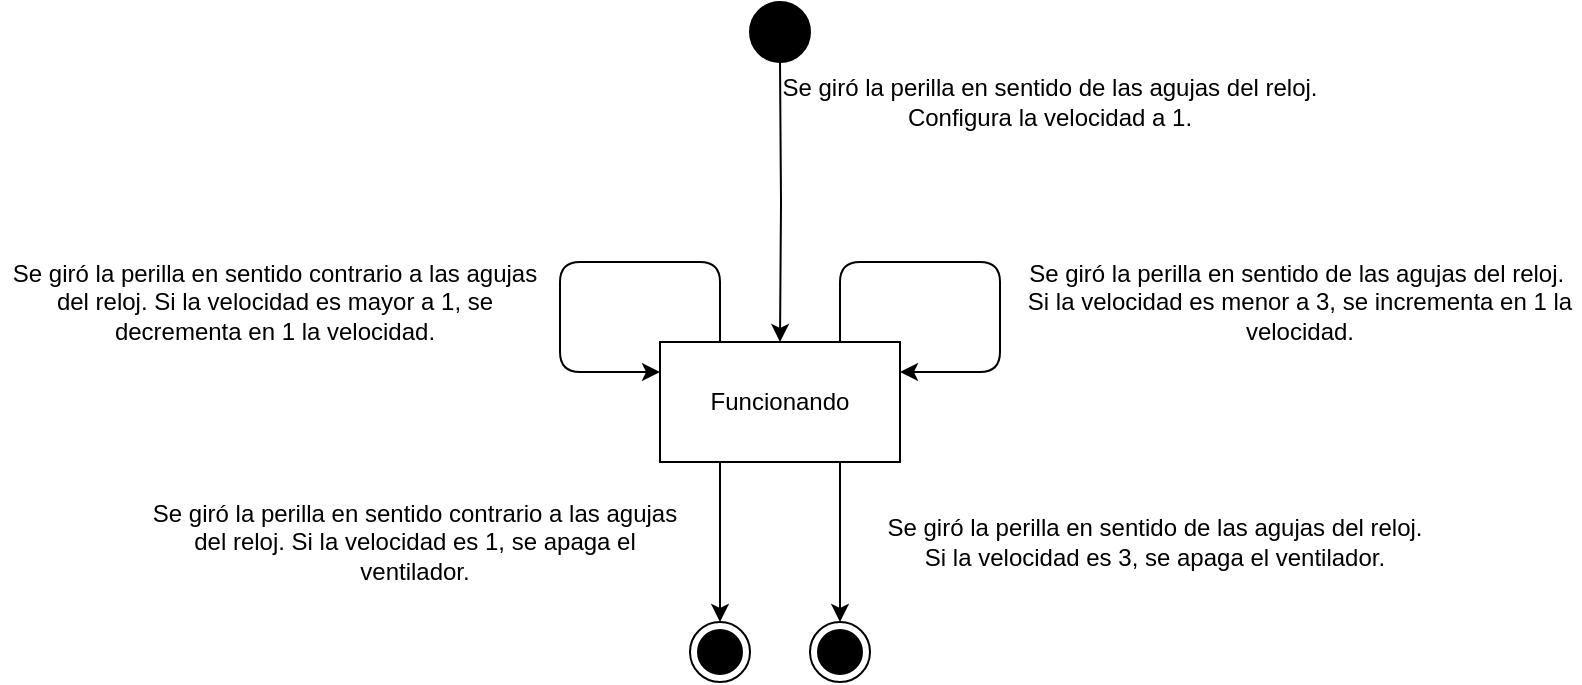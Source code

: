 <mxfile version="13.8.2" type="github"><diagram id="PIzbi1Ku2-LlrCzb-jKd" name="Página-1"><mxGraphModel dx="1069" dy="378" grid="1" gridSize="10" guides="1" tooltips="1" connect="1" arrows="1" fold="1" page="1" pageScale="1" pageWidth="827" pageHeight="1169" math="0" shadow="0"><root><mxCell id="0"/><mxCell id="1" parent="0"/><mxCell id="EmNccm_2s9vWVAfV_bQe-1" value="Funcionando" style="rounded=0;whiteSpace=wrap;html=1;" vertex="1" parent="1"><mxGeometry x="340" y="220" width="120" height="60" as="geometry"/></mxCell><mxCell id="EmNccm_2s9vWVAfV_bQe-3" value="" style="edgeStyle=orthogonalEdgeStyle;rounded=0;orthogonalLoop=1;jettySize=auto;html=1;" edge="1" parent="1" target="EmNccm_2s9vWVAfV_bQe-1"><mxGeometry relative="1" as="geometry"><mxPoint x="400" y="80.0" as="sourcePoint"/></mxGeometry></mxCell><mxCell id="EmNccm_2s9vWVAfV_bQe-2" value="" style="ellipse;whiteSpace=wrap;html=1;aspect=fixed;fillColor=#000000;" vertex="1" parent="1"><mxGeometry x="385" y="50" width="30" height="30" as="geometry"/></mxCell><mxCell id="EmNccm_2s9vWVAfV_bQe-4" value="Se giró la perilla en sentido de las agujas del reloj. &lt;br&gt;Configura la velocidad a 1." style="text;html=1;strokeColor=none;fillColor=none;align=center;verticalAlign=middle;whiteSpace=wrap;rounded=0;" vertex="1" parent="1"><mxGeometry x="400" y="80" width="270" height="40" as="geometry"/></mxCell><mxCell id="EmNccm_2s9vWVAfV_bQe-5" value="" style="endArrow=classic;html=1;exitX=0.75;exitY=0;exitDx=0;exitDy=0;entryX=1;entryY=0.25;entryDx=0;entryDy=0;" edge="1" parent="1" source="EmNccm_2s9vWVAfV_bQe-1" target="EmNccm_2s9vWVAfV_bQe-1"><mxGeometry width="50" height="50" relative="1" as="geometry"><mxPoint x="330" y="150" as="sourcePoint"/><mxPoint x="380" y="100" as="targetPoint"/><Array as="points"><mxPoint x="430" y="180"/><mxPoint x="510" y="180"/><mxPoint x="510" y="235"/></Array></mxGeometry></mxCell><mxCell id="EmNccm_2s9vWVAfV_bQe-7" value="Se giró la perilla en sentido de las agujas del reloj.&amp;nbsp;&lt;br&gt;Si la velocidad es menor a 3, se incrementa en 1 la velocidad." style="text;html=1;strokeColor=none;fillColor=none;align=center;verticalAlign=middle;whiteSpace=wrap;rounded=0;" vertex="1" parent="1"><mxGeometry x="520" y="180" width="280" height="40" as="geometry"/></mxCell><mxCell id="EmNccm_2s9vWVAfV_bQe-10" value="" style="endArrow=classic;html=1;exitX=0.25;exitY=0;exitDx=0;exitDy=0;entryX=0;entryY=0.25;entryDx=0;entryDy=0;" edge="1" parent="1" source="EmNccm_2s9vWVAfV_bQe-1" target="EmNccm_2s9vWVAfV_bQe-1"><mxGeometry width="50" height="50" relative="1" as="geometry"><mxPoint x="420" y="290" as="sourcePoint"/><mxPoint x="470" y="240" as="targetPoint"/><Array as="points"><mxPoint x="370" y="180"/><mxPoint x="290" y="180"/><mxPoint x="290" y="235"/></Array></mxGeometry></mxCell><mxCell id="EmNccm_2s9vWVAfV_bQe-11" value="Se giró la perilla en sentido de las agujas del reloj. &lt;br&gt;Si la velocidad es 3, se apaga el ventilador." style="text;html=1;strokeColor=none;fillColor=none;align=center;verticalAlign=middle;whiteSpace=wrap;rounded=0;" vertex="1" parent="1"><mxGeometry x="445" y="300" width="285" height="40" as="geometry"/></mxCell><mxCell id="EmNccm_2s9vWVAfV_bQe-12" value="" style="ellipse;html=1;shape=endState;fillColor=#000000;" vertex="1" parent="1"><mxGeometry x="415" y="360" width="30" height="30" as="geometry"/></mxCell><mxCell id="EmNccm_2s9vWVAfV_bQe-13" value="" style="endArrow=classic;html=1;exitX=0.75;exitY=1;exitDx=0;exitDy=0;entryX=0.5;entryY=0;entryDx=0;entryDy=0;" edge="1" parent="1" source="EmNccm_2s9vWVAfV_bQe-1" target="EmNccm_2s9vWVAfV_bQe-12"><mxGeometry width="50" height="50" relative="1" as="geometry"><mxPoint x="430" y="360" as="sourcePoint"/><mxPoint x="480" y="310" as="targetPoint"/></mxGeometry></mxCell><mxCell id="EmNccm_2s9vWVAfV_bQe-14" value="" style="ellipse;html=1;shape=endState;fillColor=#000000;" vertex="1" parent="1"><mxGeometry x="355" y="360" width="30" height="30" as="geometry"/></mxCell><mxCell id="EmNccm_2s9vWVAfV_bQe-15" value="" style="endArrow=classic;html=1;exitX=0.25;exitY=1;exitDx=0;exitDy=0;" edge="1" parent="1" source="EmNccm_2s9vWVAfV_bQe-1" target="EmNccm_2s9vWVAfV_bQe-14"><mxGeometry width="50" height="50" relative="1" as="geometry"><mxPoint x="430" y="360" as="sourcePoint"/><mxPoint x="480" y="310" as="targetPoint"/></mxGeometry></mxCell><mxCell id="EmNccm_2s9vWVAfV_bQe-16" value="Se giró la perilla en sentido contrario a las agujas del reloj. Si la velocidad es 1, se apaga el ventilador." style="text;html=1;strokeColor=none;fillColor=none;align=center;verticalAlign=middle;whiteSpace=wrap;rounded=0;" vertex="1" parent="1"><mxGeometry x="80" y="300" width="275" height="40" as="geometry"/></mxCell><mxCell id="EmNccm_2s9vWVAfV_bQe-17" value="Se giró la perilla en sentido contrario a las agujas del reloj. Si la velocidad es mayor a 1, se decrementa en 1 la velocidad." style="text;html=1;strokeColor=none;fillColor=none;align=center;verticalAlign=middle;whiteSpace=wrap;rounded=0;" vertex="1" parent="1"><mxGeometry x="10" y="180" width="275" height="40" as="geometry"/></mxCell></root></mxGraphModel></diagram></mxfile>